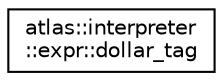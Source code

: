 digraph "Graphical Class Hierarchy"
{
  edge [fontname="Helvetica",fontsize="10",labelfontname="Helvetica",labelfontsize="10"];
  node [fontname="Helvetica",fontsize="10",shape=record];
  rankdir="LR";
  Node1 [label="atlas::interpreter\l::expr::dollar_tag",height=0.2,width=0.4,color="black", fillcolor="white", style="filled",URL="$structatlas_1_1interpreter_1_1expr_1_1dollar__tag.html"];
}
